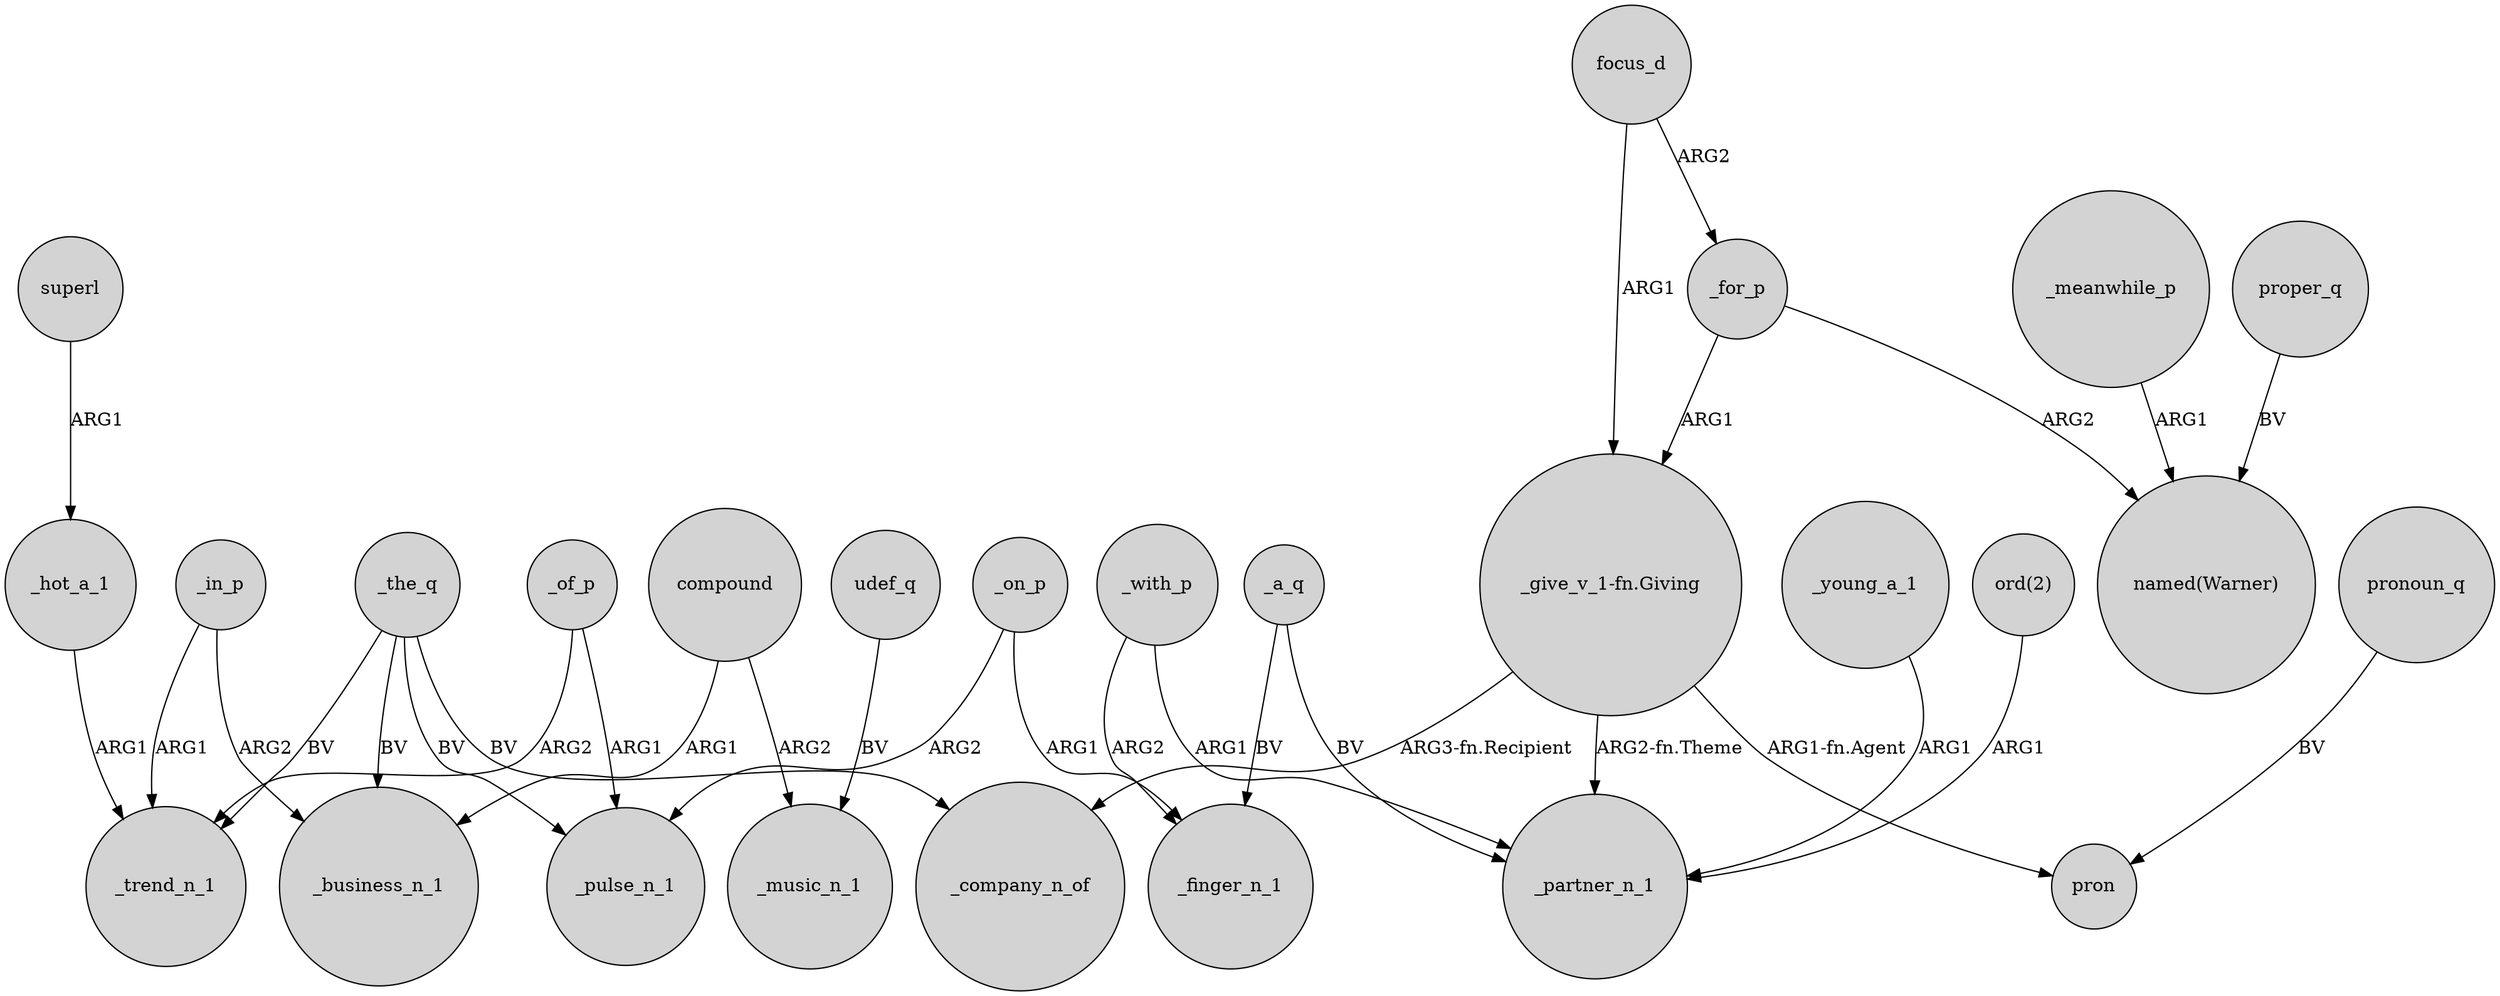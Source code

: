 digraph {
	node [shape=circle style=filled]
	superl -> _hot_a_1 [label=ARG1]
	_with_p -> _partner_n_1 [label=ARG1]
	_for_p -> "named(Warner)" [label=ARG2]
	_young_a_1 -> _partner_n_1 [label=ARG1]
	_in_p -> _trend_n_1 [label=ARG1]
	_the_q -> _business_n_1 [label=BV]
	_of_p -> _pulse_n_1 [label=ARG1]
	_on_p -> _pulse_n_1 [label=ARG2]
	_a_q -> _partner_n_1 [label=BV]
	_a_q -> _finger_n_1 [label=BV]
	_meanwhile_p -> "named(Warner)" [label=ARG1]
	_with_p -> _finger_n_1 [label=ARG2]
	_in_p -> _business_n_1 [label=ARG2]
	focus_d -> _for_p [label=ARG2]
	"_give_v_1-fn.Giving" -> pron [label="ARG1-fn.Agent"]
	_the_q -> _company_n_of [label=BV]
	_for_p -> "_give_v_1-fn.Giving" [label=ARG1]
	_the_q -> _pulse_n_1 [label=BV]
	_hot_a_1 -> _trend_n_1 [label=ARG1]
	pronoun_q -> pron [label=BV]
	_on_p -> _finger_n_1 [label=ARG1]
	_the_q -> _trend_n_1 [label=BV]
	focus_d -> "_give_v_1-fn.Giving" [label=ARG1]
	compound -> _music_n_1 [label=ARG2]
	compound -> _business_n_1 [label=ARG1]
	"_give_v_1-fn.Giving" -> _partner_n_1 [label="ARG2-fn.Theme"]
	_of_p -> _trend_n_1 [label=ARG2]
	"ord(2)" -> _partner_n_1 [label=ARG1]
	proper_q -> "named(Warner)" [label=BV]
	"_give_v_1-fn.Giving" -> _company_n_of [label="ARG3-fn.Recipient"]
	udef_q -> _music_n_1 [label=BV]
}
